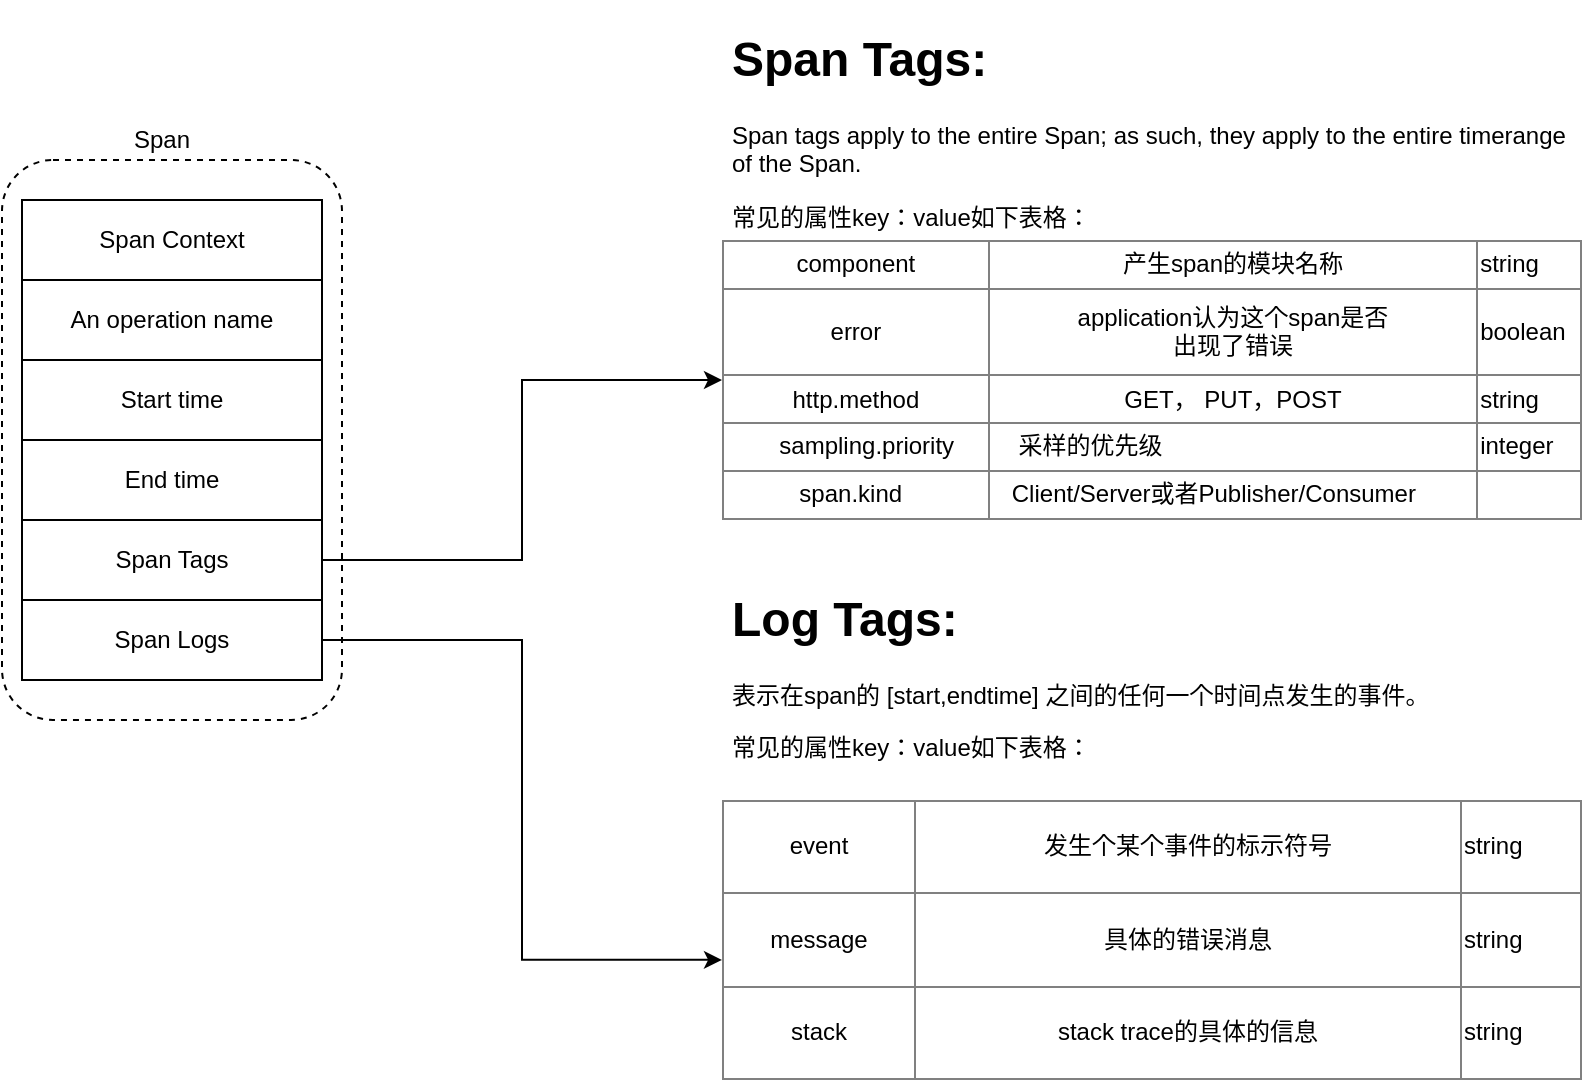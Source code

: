 <mxfile version="10.6.5" type="github"><diagram id="Be28StreH6nC1CHvk1Et" name="Page-1"><mxGraphModel dx="854" dy="544" grid="1" gridSize="10" guides="1" tooltips="1" connect="1" arrows="1" fold="1" page="1" pageScale="1" pageWidth="827" pageHeight="1169" math="0" shadow="0"><root><mxCell id="0"/><mxCell id="1" parent="0"/><mxCell id="36NQ3Q5xnYIMxYDtHXjG-8" value="" style="rounded=1;whiteSpace=wrap;html=1;fillColor=none;dashed=1;" vertex="1" parent="1"><mxGeometry x="180" y="80" width="170" height="280" as="geometry"/></mxCell><mxCell id="36NQ3Q5xnYIMxYDtHXjG-2" value="An operation name" style="rounded=0;whiteSpace=wrap;html=1;" vertex="1" parent="1"><mxGeometry x="190" y="140" width="150" height="40" as="geometry"/></mxCell><mxCell id="36NQ3Q5xnYIMxYDtHXjG-3" value="Start time" style="rounded=0;whiteSpace=wrap;html=1;" vertex="1" parent="1"><mxGeometry x="190" y="180" width="150" height="40" as="geometry"/></mxCell><mxCell id="36NQ3Q5xnYIMxYDtHXjG-4" value="End time" style="rounded=0;whiteSpace=wrap;html=1;" vertex="1" parent="1"><mxGeometry x="190" y="220" width="150" height="40" as="geometry"/></mxCell><mxCell id="36NQ3Q5xnYIMxYDtHXjG-21" style="edgeStyle=orthogonalEdgeStyle;rounded=0;orthogonalLoop=1;jettySize=auto;html=1;exitX=1;exitY=0.5;exitDx=0;exitDy=0;" edge="1" parent="1" source="36NQ3Q5xnYIMxYDtHXjG-5" target="36NQ3Q5xnYIMxYDtHXjG-20"><mxGeometry relative="1" as="geometry"/></mxCell><mxCell id="36NQ3Q5xnYIMxYDtHXjG-5" value="Span Tags" style="rounded=0;whiteSpace=wrap;html=1;" vertex="1" parent="1"><mxGeometry x="190" y="260" width="150" height="40" as="geometry"/></mxCell><mxCell id="36NQ3Q5xnYIMxYDtHXjG-24" style="edgeStyle=orthogonalEdgeStyle;rounded=0;orthogonalLoop=1;jettySize=auto;html=1;exitX=1;exitY=0.5;exitDx=0;exitDy=0;entryX=0;entryY=0.571;entryDx=0;entryDy=0;entryPerimeter=0;" edge="1" parent="1" source="36NQ3Q5xnYIMxYDtHXjG-6" target="36NQ3Q5xnYIMxYDtHXjG-22"><mxGeometry relative="1" as="geometry"/></mxCell><mxCell id="36NQ3Q5xnYIMxYDtHXjG-6" value="Span Logs" style="rounded=0;whiteSpace=wrap;html=1;" vertex="1" parent="1"><mxGeometry x="190" y="300" width="150" height="40" as="geometry"/></mxCell><mxCell id="36NQ3Q5xnYIMxYDtHXjG-7" value="Span Context" style="rounded=0;whiteSpace=wrap;html=1;" vertex="1" parent="1"><mxGeometry x="190" y="100" width="150" height="40" as="geometry"/></mxCell><mxCell id="36NQ3Q5xnYIMxYDtHXjG-10" value="Span" style="text;html=1;strokeColor=none;fillColor=none;align=center;verticalAlign=middle;whiteSpace=wrap;rounded=0;dashed=1;" vertex="1" parent="1"><mxGeometry x="240" y="60" width="40" height="20" as="geometry"/></mxCell><mxCell id="36NQ3Q5xnYIMxYDtHXjG-19" value="&lt;h1&gt;Span Tags:&lt;/h1&gt;&lt;p&gt;&lt;span&gt;Span tags apply to&amp;nbsp;&lt;/span&gt;&lt;span&gt;the entire Span&lt;/span&gt;&lt;span&gt;; as such, they apply to the entire timerange of the Span.&amp;nbsp;&lt;/span&gt;&lt;br&gt;&lt;/p&gt;&lt;p&gt;&lt;span&gt;常见的属性key：value如下表格：&lt;/span&gt;&lt;/p&gt;" style="text;html=1;strokeColor=none;fillColor=none;spacing=5;spacingTop=-20;whiteSpace=wrap;overflow=hidden;rounded=0;dashed=1;" vertex="1" parent="1"><mxGeometry x="540" y="10" width="430" height="110" as="geometry"/></mxCell><mxCell id="36NQ3Q5xnYIMxYDtHXjG-20" value="&lt;table border=&quot;1&quot; width=&quot;100%&quot; style=&quot;width: 100% ; height: 100% ; border-collapse: collapse&quot;&gt;&lt;tbody&gt;&lt;tr&gt;&lt;td align=&quot;center&quot;&gt;component&lt;br&gt;&lt;/td&gt;&lt;td align=&quot;center&quot;&gt;产生span的模块名称&lt;/td&gt;&lt;td&gt;string&lt;/td&gt;&lt;/tr&gt;&lt;tr&gt;&lt;td align=&quot;center&quot;&gt;error&lt;/td&gt;&lt;td align=&quot;center&quot;&gt;application认为这个span是否&lt;br&gt;出现了错误&lt;/td&gt;&lt;td&gt;boolean&lt;/td&gt;&lt;/tr&gt;&lt;tr&gt;&lt;td align=&quot;center&quot;&gt;http.method&lt;br&gt;&lt;/td&gt;&lt;td align=&quot;center&quot;&gt;GET， PUT，POST&lt;/td&gt;&lt;td&gt;string&lt;/td&gt;&lt;/tr&gt;&lt;tr&gt;&lt;td&gt;&amp;nbsp; &amp;nbsp; &amp;nbsp; &amp;nbsp; sampling.priority&lt;/td&gt;&lt;td&gt;&amp;nbsp; &amp;nbsp; 采样的优先级&lt;/td&gt;&lt;td&gt;integer&lt;/td&gt;&lt;/tr&gt;&lt;tr&gt;&lt;td&gt;&amp;nbsp; &amp;nbsp; &amp;nbsp; &amp;nbsp; &amp;nbsp; &amp;nbsp;span.kind&lt;br&gt;&lt;/td&gt;&lt;td&gt;&amp;nbsp; &amp;nbsp;Client/Server或者Publisher/Consumer&lt;/td&gt;&lt;td&gt;&lt;br&gt;&lt;/td&gt;&lt;/tr&gt;&lt;/tbody&gt;&lt;/table&gt;" style="text;html=1;strokeColor=none;fillColor=none;overflow=fill;dashed=1;" vertex="1" parent="1"><mxGeometry x="540" y="120" width="430" height="140" as="geometry"/></mxCell><mxCell id="36NQ3Q5xnYIMxYDtHXjG-22" value="&lt;table border=&quot;1&quot; width=&quot;100%&quot; style=&quot;width: 100% ; height: 100% ; border-collapse: collapse&quot;&gt;&lt;tbody&gt;&lt;tr&gt;&lt;td align=&quot;center&quot;&gt;event&lt;br&gt;&lt;/td&gt;&lt;td align=&quot;center&quot;&gt;发生个某个事件的标示符号&lt;/td&gt;&lt;td&gt;string&lt;/td&gt;&lt;/tr&gt;&lt;tr&gt;&lt;td align=&quot;center&quot;&gt;message&lt;br&gt;&lt;/td&gt;&lt;td align=&quot;center&quot;&gt;具体的错误消息&lt;/td&gt;&lt;td&gt;string&lt;/td&gt;&lt;/tr&gt;&lt;tr&gt;&lt;td align=&quot;center&quot;&gt;stack&lt;br&gt;&lt;/td&gt;&lt;td align=&quot;center&quot;&gt;stack trace的具体的信息&lt;/td&gt;&lt;td&gt;string&lt;/td&gt;&lt;/tr&gt;&lt;/tbody&gt;&lt;/table&gt;" style="text;html=1;strokeColor=none;fillColor=none;overflow=fill;dashed=1;" vertex="1" parent="1"><mxGeometry x="540" y="400" width="430" height="140" as="geometry"/></mxCell><mxCell id="36NQ3Q5xnYIMxYDtHXjG-23" value="&lt;h1&gt;Log Tags:&lt;/h1&gt;&lt;p&gt;表示在span的 [start,endtime] 之间的任何一个时间点发生的事件。&amp;nbsp;&lt;/p&gt;&lt;p&gt;&lt;span&gt;常见的属性key：value如下表格：&lt;/span&gt;&lt;/p&gt;" style="text;html=1;strokeColor=none;fillColor=none;spacing=5;spacingTop=-20;whiteSpace=wrap;overflow=hidden;rounded=0;dashed=1;" vertex="1" parent="1"><mxGeometry x="540" y="290" width="430" height="110" as="geometry"/></mxCell></root></mxGraphModel></diagram></mxfile>